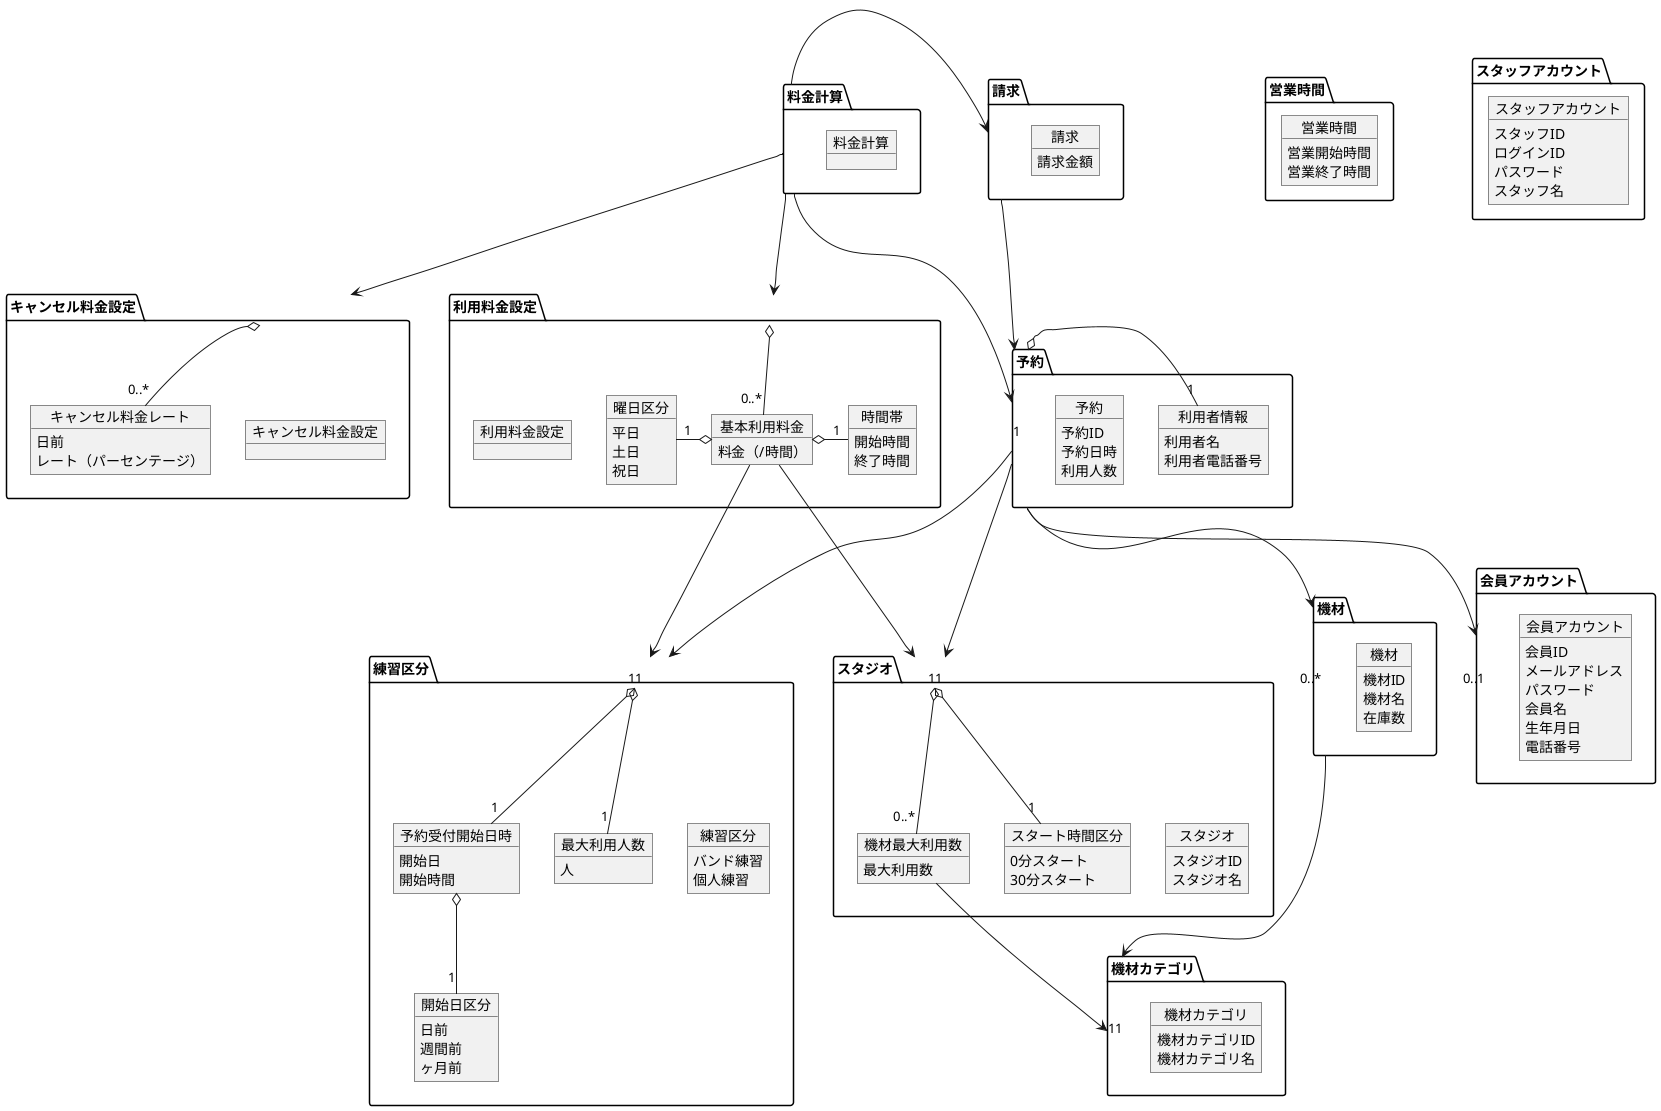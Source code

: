 @startuml DomainModel

package 予約 {
    object 予約 {
        予約ID
        予約日時
        利用人数
    }

    object 利用者情報 {
        利用者名
        利用者電話番号
    }
}

package 練習区分 {
    object 練習区分 {
        バンド練習
        個人練習
    }

    object 最大利用人数 {
        人
    }

    object 予約受付開始日時 {
        開始日
        開始時間
    }

    object 開始日区分 {
        日前
        週間前
        ヶ月前
    }
}

package スタジオ {
    object スタジオ {
        スタジオID
        スタジオ名
    }

    object スタート時間区分 {
        0分スタート
        30分スタート
    }

    object 機材最大利用数 {
        最大利用数
    }
}

package 機材 {
    object 機材 {
        機材ID
        機材名
        在庫数
    }
}

package 機材カテゴリ {
    object 機材カテゴリ {
        機材カテゴリID
        機材カテゴリ名
    }
}

package キャンセル料金設定 {
    object キャンセル料金設定 {
    }

    object キャンセル料金レート {
        日前
        レート（パーセンテージ）
    }
}

package 営業時間 {
    object 営業時間 {
        営業開始時間
        営業終了時間
    }
}

package 会員アカウント {
    object 会員アカウント {
        会員ID
        メールアドレス
        パスワード
        会員名
        生年月日
        電話番号
    }
}

package スタッフアカウント {
    object スタッフアカウント {
        スタッフID
        ログインID
        パスワード
        スタッフ名
    }
}

package 利用料金設定 {
    object 利用料金設定 {
    }

    object 基本利用料金 {
        料金（/時間）
    }

    object 曜日区分 {
        平日
        土日
        祝日
    }

    object 時間帯 {
        開始時間
        終了時間
    }
}

package 料金計算 {
    object 料金計算 {
    }
}

package 請求 {
    object 請求 {
        請求金額
    }
}

予約 ---> "1" スタジオ
予約 ---> "0..*" 機材
予約 ---> "1" 練習区分
予約 o- "1" 利用者情報
予約 ---> "0..1" 会員アカウント

スタジオ o-- "1" スタート時間区分
スタジオ o-- "0..*" 機材最大利用数

機材最大利用数 --> "1" 機材カテゴリ

機材 ---> "1" 機材カテゴリ

練習区分 o-- "1" 最大利用人数
練習区分 o-- "1" 予約受付開始日時
予約受付開始日時 o-- "1" 開始日区分

キャンセル料金設定 o-- "0..*" キャンセル料金レート

利用料金設定 o-- "0..*" 基本利用料金
基本利用料金 ---> "1" 練習区分
基本利用料金 ---> "1" スタジオ
基本利用料金 o-left- "1" 曜日区分
基本利用料金 o-right- "1" 時間帯

請求 ---> "1" 予約
料金計算 ---> 予約
料金計算 ---> 利用料金設定
料金計算 -left-> 請求
料金計算 ---> キャンセル料金設定

@enduml
